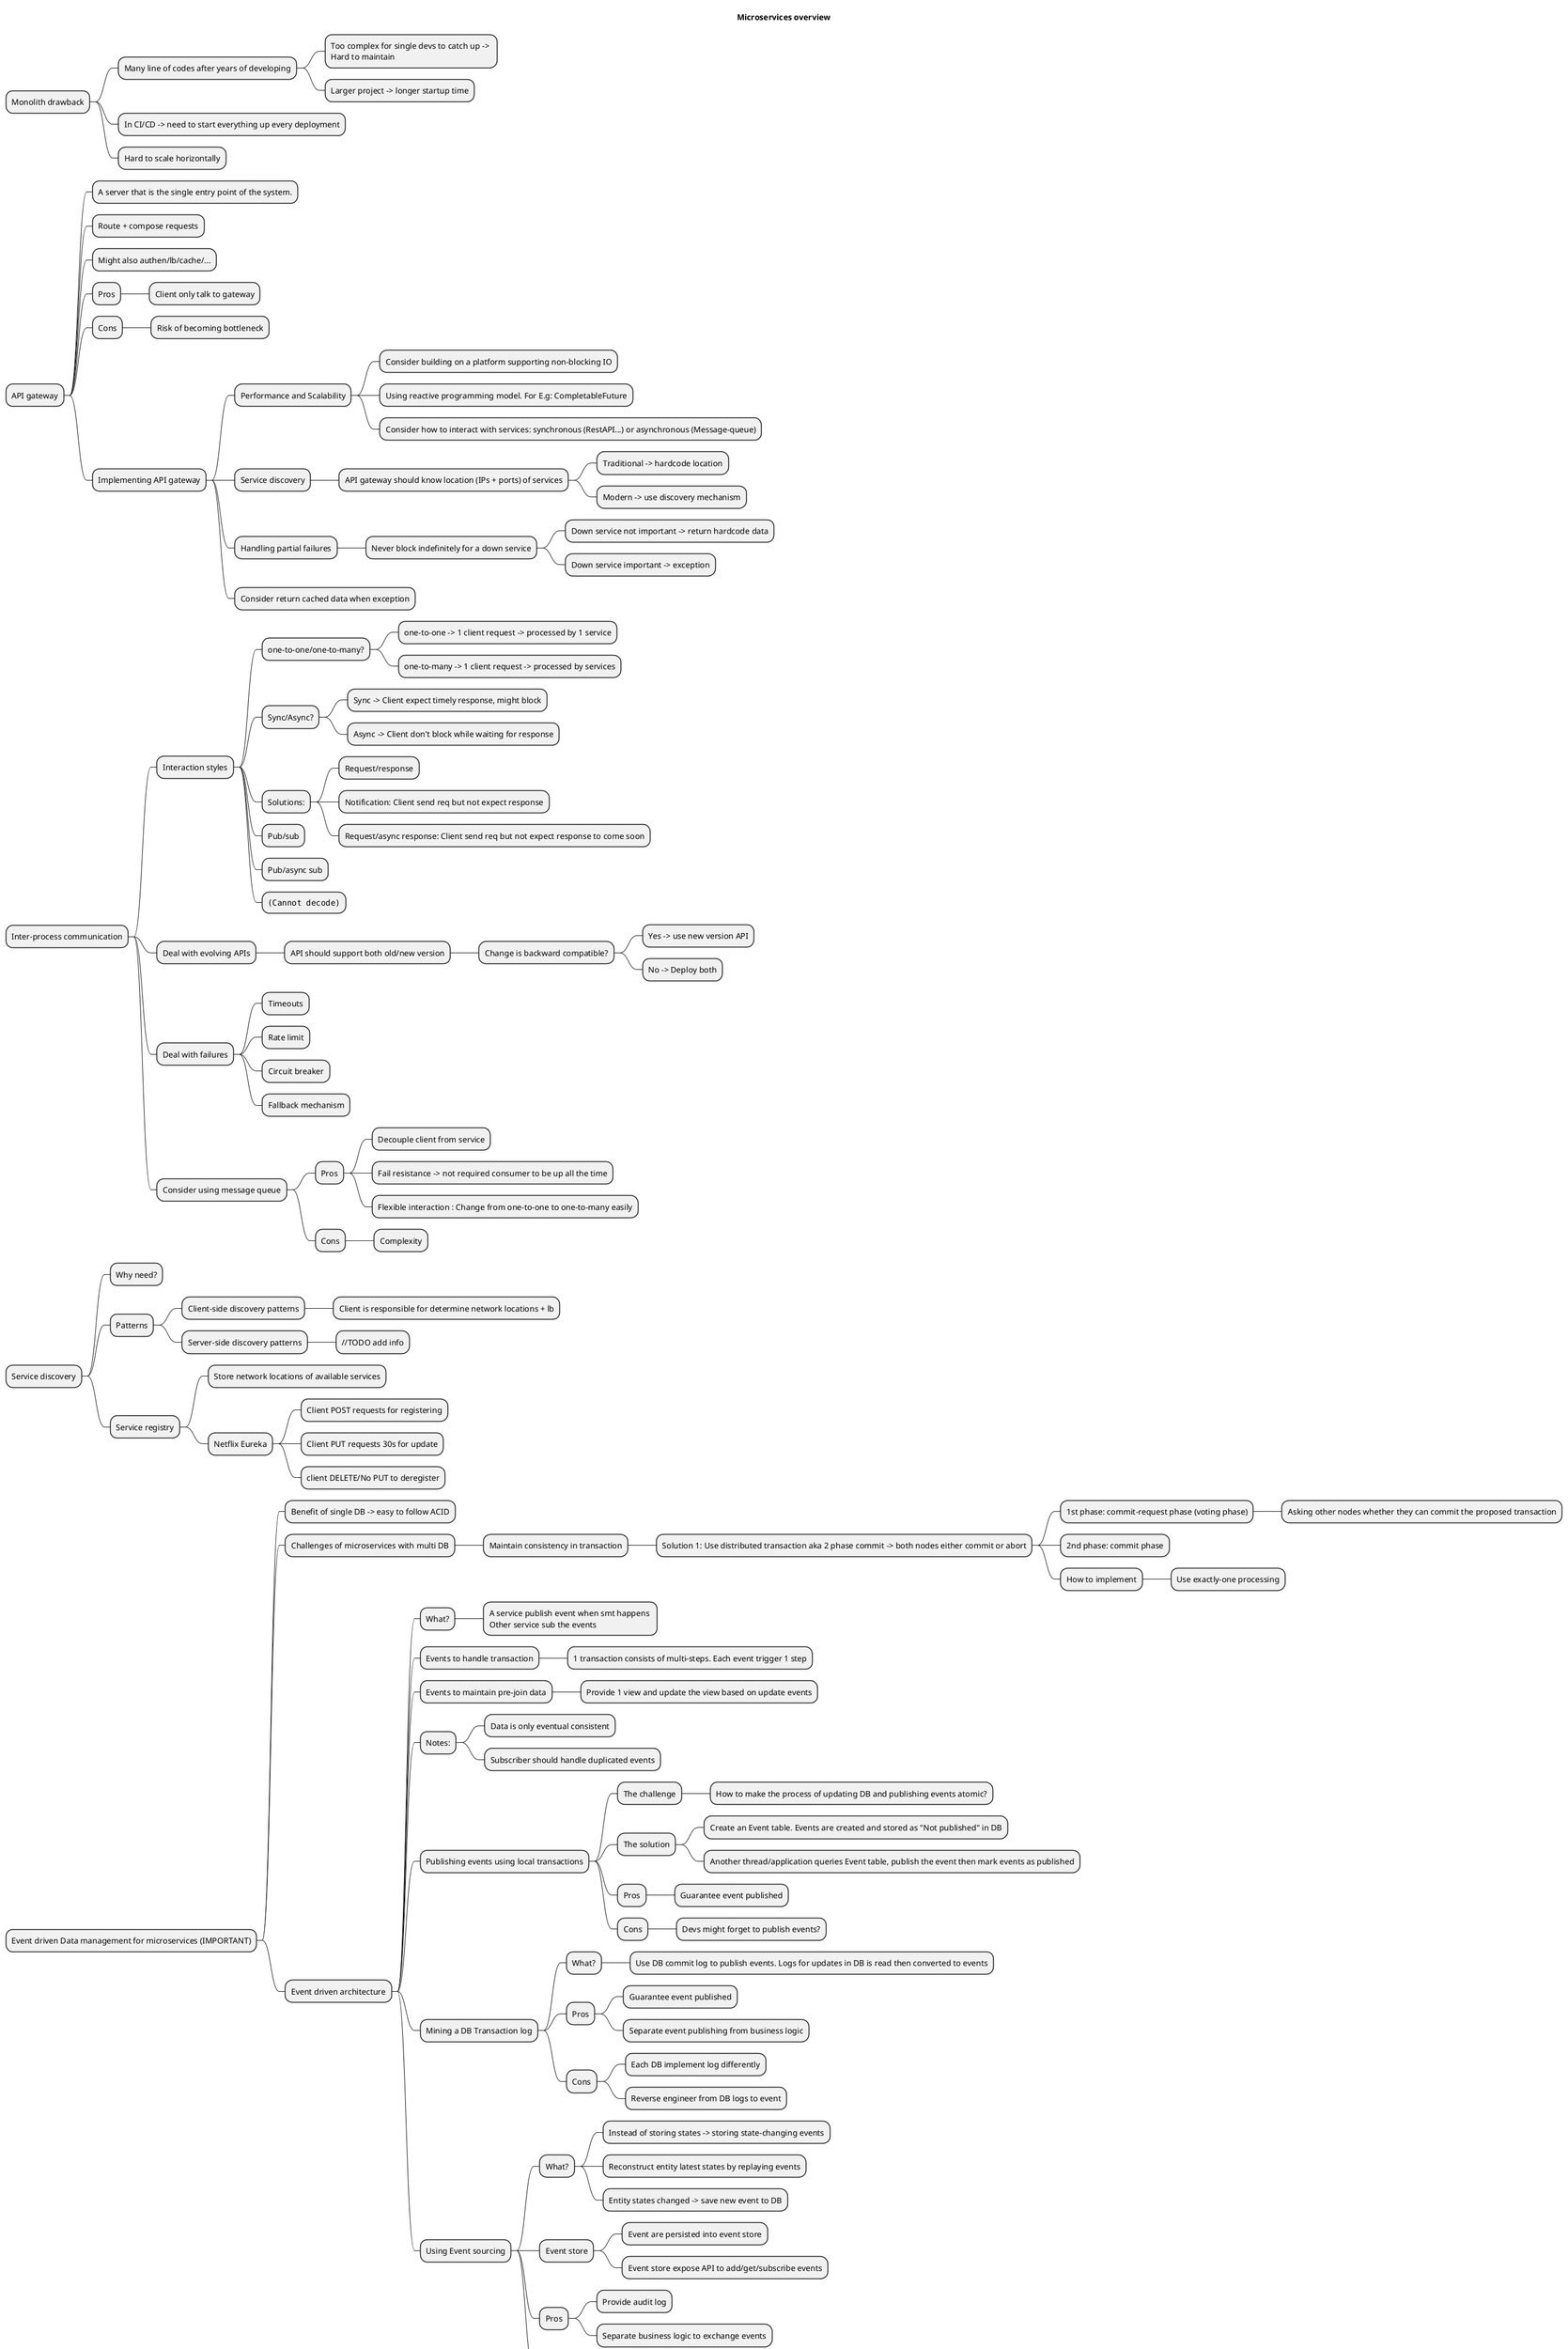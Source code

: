  @startmindmap
'https://plantuml.com/mindmap-diagram

title Microservices overview

* Monolith drawback
** Many line of codes after years of developing
*** Too complex for single devs to catch up -> \nHard to maintain
*** Larger project -> longer startup time

** In CI/CD -> need to start everything up every deployment
** Hard to scale horizontally

* API gateway
** A server that is the single entry point of the system.
** Route + compose requests
** Might also authen/lb/cache/...

** Pros
*** Client only talk to gateway

** Cons
*** Risk of becoming bottleneck

** Implementing API gateway

*** Performance and Scalability

**** Consider building on a platform supporting non-blocking IO
**** Using reactive programming model. For E.g: CompletableFuture
**** Consider how to interact with services: synchronous (RestAPI...) or asynchronous (Message-queue)

*** Service discovery

**** API gateway should know location (IPs + ports) of services
***** Traditional -> hardcode location
***** Modern -> use discovery mechanism

*** Handling partial failures

**** Never block indefinitely for a down service
***** Down service not important -> return hardcode data
***** Down service important -> exception

*** Consider return cached data when exception

* Inter-process communication

** Interaction styles

*** one-to-one/one-to-many?
**** one-to-one -> 1 client request -> processed by 1 service
**** one-to-many -> 1 client request -> processed by services

*** Sync/Async?
**** Sync -> Client expect timely response, might block
**** Async -> Client don't block while waiting for response

*** Solutions:

**** Request/response
**** Notification: Client send req but not expect response
**** Request/async response: Client send req but not expect response to come soon

*** Pub/sub
*** Pub/async sub

*** <img:./interaction styles.png>

** Deal with evolving APIs
*** API should support both old/new version
**** Change is backward compatible?
***** Yes -> use new version API
***** No -> Deploy both

** Deal with failures

*** Timeouts
*** Rate limit
*** Circuit breaker
*** Fallback mechanism

** Consider using message queue

*** Pros
**** Decouple client from service
**** Fail resistance -> not required consumer to be up all the time
**** Flexible interaction : Change from one-to-one to one-to-many easily

*** Cons
**** Complexity

* Service discovery

** Why need?
** Patterns

*** Client-side discovery patterns
**** Client is responsible for determine network locations + lb

*** Server-side discovery patterns
**** //TODO add info

** Service registry

*** Store network locations of available services
*** Netflix Eureka
**** Client POST requests for registering
**** Client PUT requests 30s for update
**** client DELETE/No PUT to deregister

* Event driven Data management for microservices (IMPORTANT)
** Benefit of single DB -> easy to follow ACID

** Challenges of microservices with multi DB

*** Maintain consistency in transaction
**** Solution 1: Use distributed transaction aka 2 phase commit -> both nodes either commit or abort

***** 1st phase: commit-request phase (voting phase)
****** Asking other nodes whether they can commit the proposed transaction

***** 2nd phase: commit phase

***** How to implement
****** Use exactly-one processing

** Event driven architecture

*** What?
**** A service publish event when smt happens \nOther service sub the events

*** Events to handle transaction
**** 1 transaction consists of multi-steps. Each event trigger 1 step

*** Events to maintain pre-join data
**** Provide 1 view and update the view based on update events

*** Notes:
**** Data is only eventual consistent
**** Subscriber should handle duplicated events

*** Publishing events using local transactions
**** The challenge
***** How to make the process of updating DB and publishing events atomic?

**** The solution
***** Create an Event table. Events are created and stored as "Not published" in DB
***** Another thread/application queries Event table, publish the event then mark events as published

**** Pros
***** Guarantee event published
**** Cons
***** Devs might forget to publish events?

*** Mining a DB Transaction log

**** What?
***** Use DB commit log to publish events. Logs for updates in DB is read then converted to events

**** Pros
***** Guarantee event published
***** Separate event publishing from business logic

**** Cons
***** Each DB implement log differently
***** Reverse engineer from DB logs to event

*** Using Event sourcing

**** What?
***** Instead of storing states -> storing state-changing events
***** Reconstruct entity latest states by replaying events
***** Entity states changed -> save new event to DB

**** Event store
***** Event are persisted into event store
***** Event store expose API to add/get/subscribe events

**** Pros
***** Provide audit log
***** Separate business logic to exchange events

**** Cons
***** Learning curve

@endmindmap
